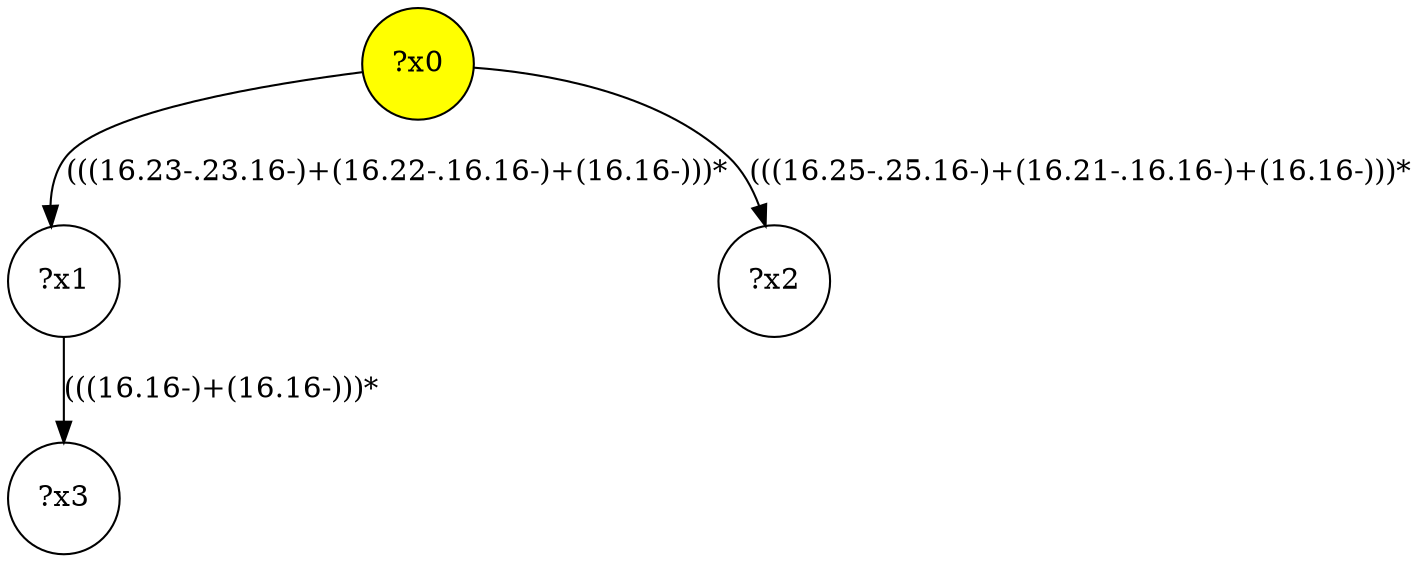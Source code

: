 digraph g {
	x0 [fillcolor="yellow", style="filled," shape=circle, label="?x0"];
	x1 [shape=circle, label="?x1"];
	x0 -> x1 [label="(((16.23-.23.16-)+(16.22-.16.16-)+(16.16-)))*"];
	x2 [shape=circle, label="?x2"];
	x0 -> x2 [label="(((16.25-.25.16-)+(16.21-.16.16-)+(16.16-)))*"];
	x3 [shape=circle, label="?x3"];
	x1 -> x3 [label="(((16.16-)+(16.16-)))*"];
}
